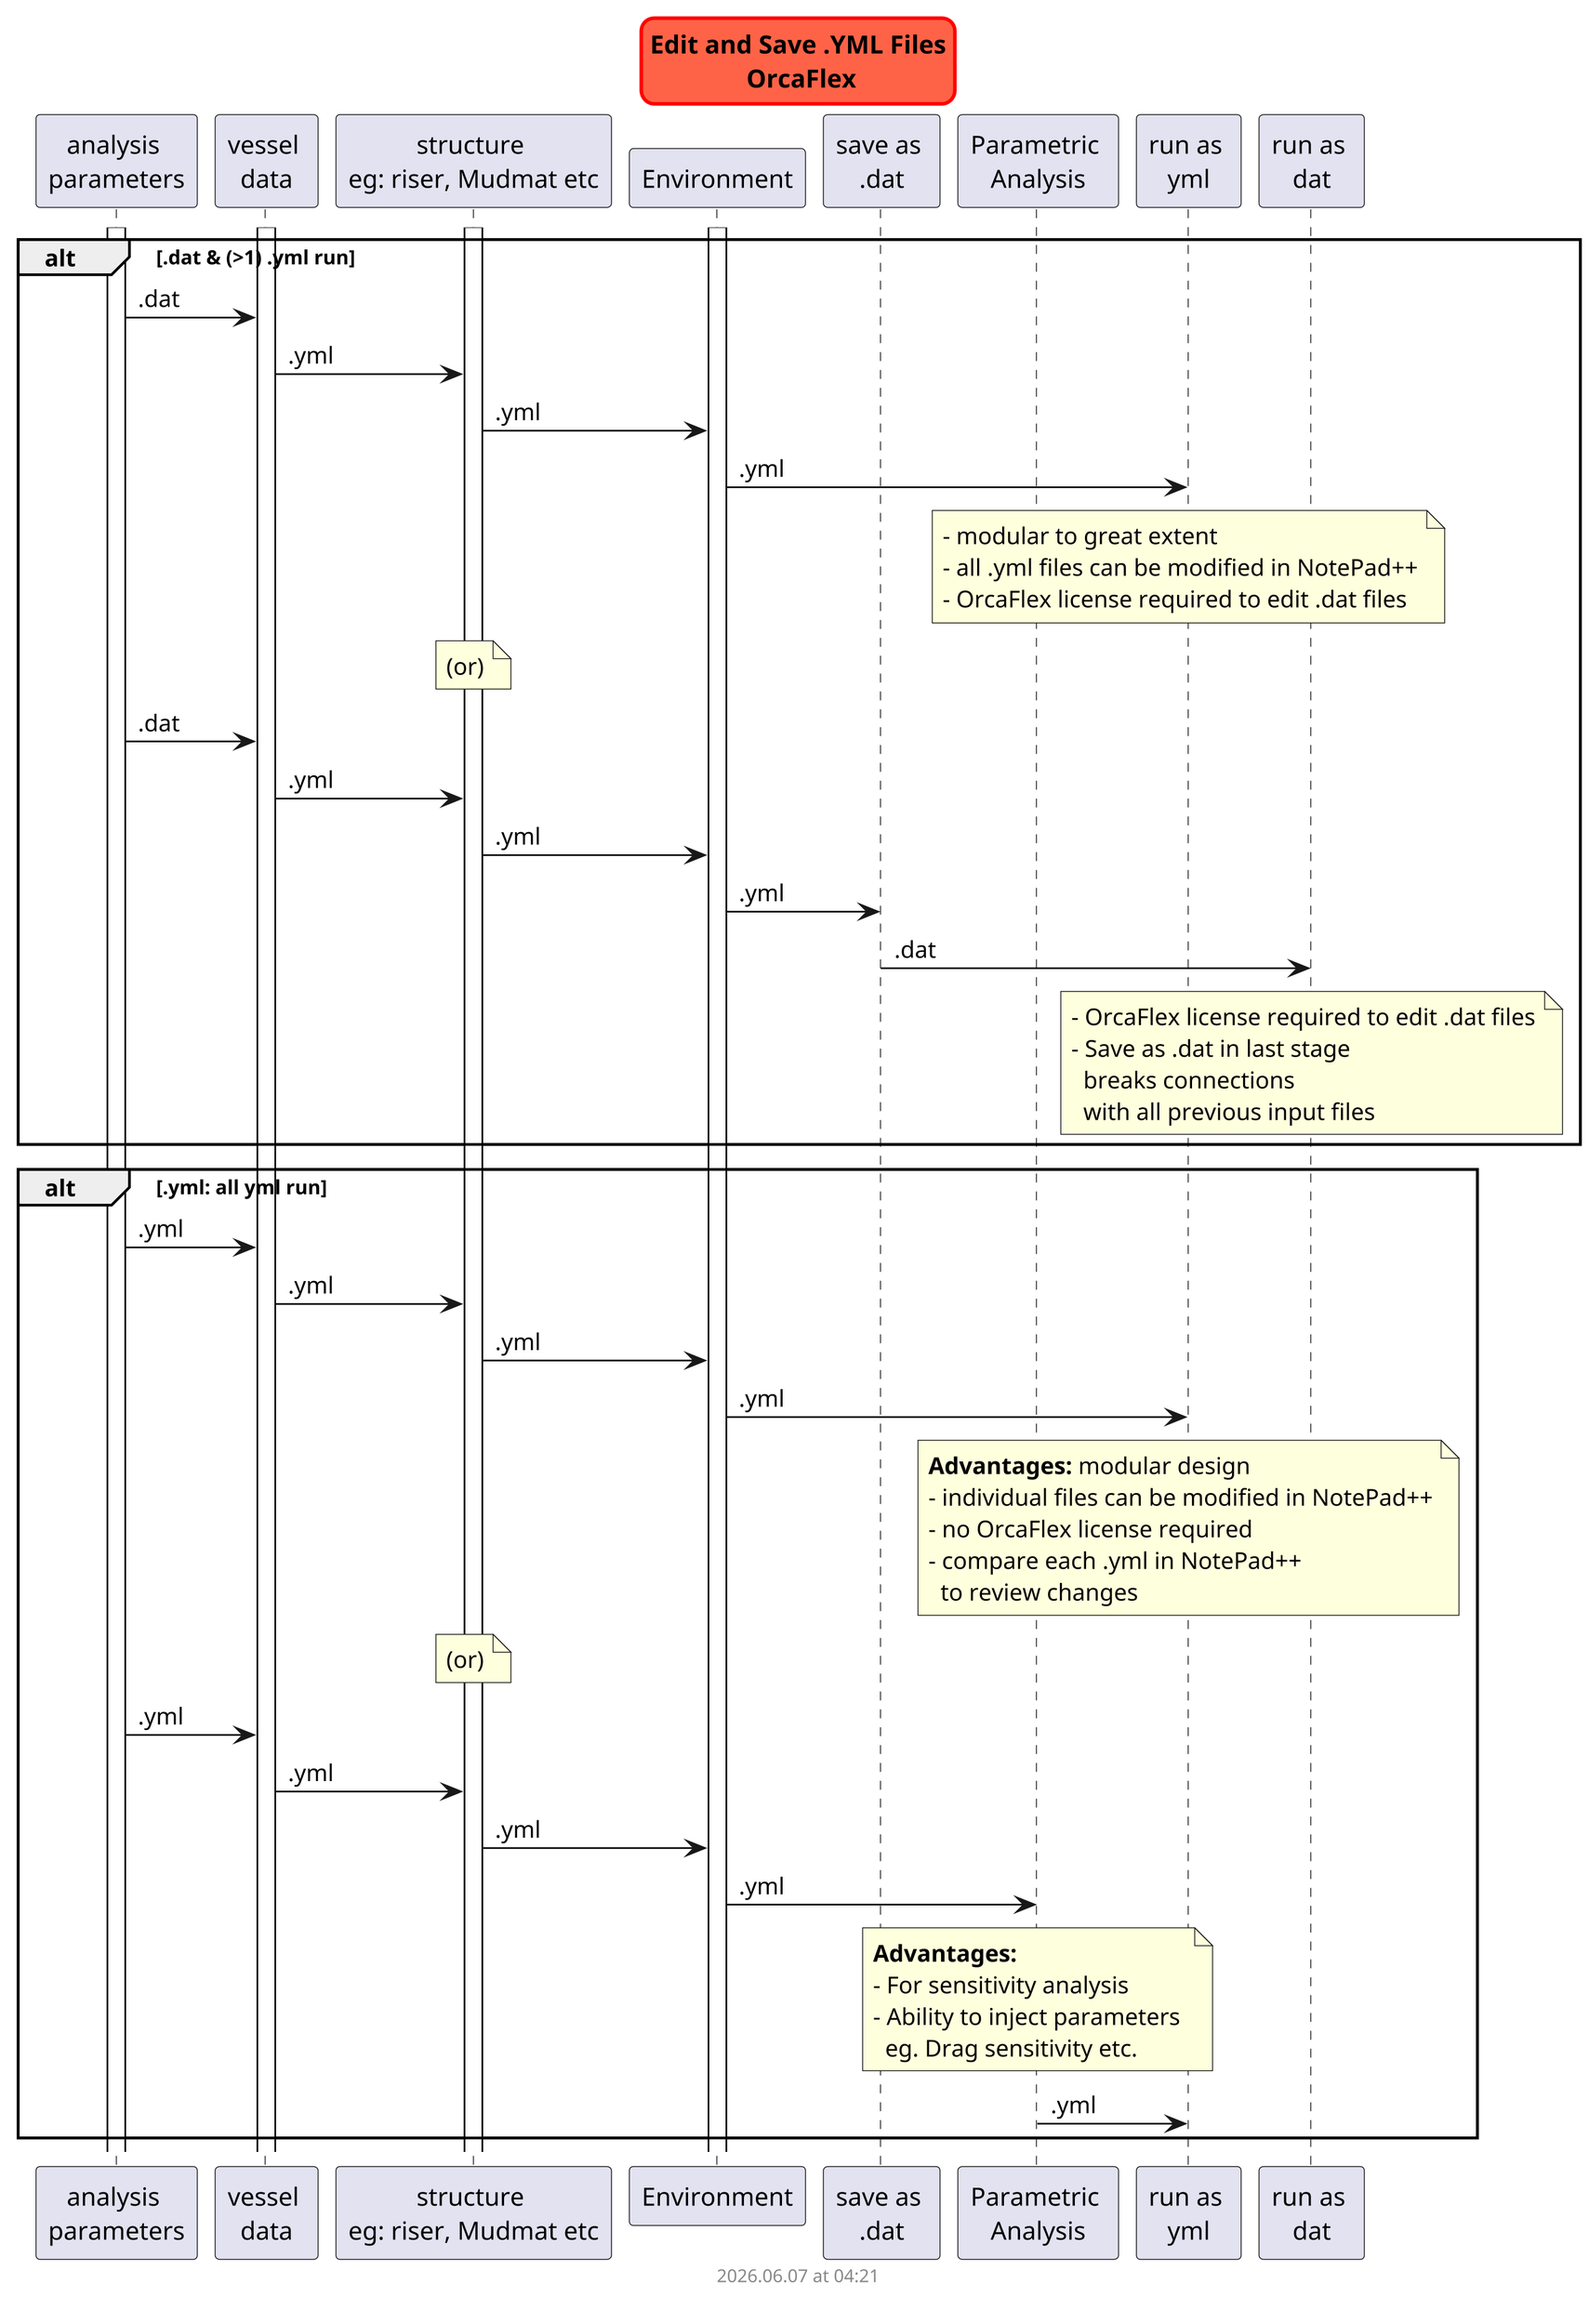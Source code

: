 @startuml yaml_edit_save_in_orcaflex
scale 3
skinparam titleBorderRoundCorner 15
skinparam titleBorderThickness 2
skinparam titleBorderColor red
skinparam titleBackgroundColor Tomato

title Edit and Save .YML Files\n OrcaFlex

    participant "analysis \nparameters" as analysis_params
    participant "vessel \ndata" as vessel_data
    participant "structure \neg: riser, Mudmat etc" as structure
    participant Environment
    participant "save as \n.dat" as save_dat
    participant "Parametric \nAnalysis" as parametric_analysis
    participant "run as \nyml" as run_yml
    participant "run as \ndat" as run_dat
    
    activate analysis_params
    activate vessel_data
    activate structure
    activate Environment

    alt .dat & (>1) .yml run
    
        analysis_params-> vessel_data:.dat
        vessel_data-> structure:.yml
        structure-> Environment:.yml
        Environment-> run_yml:.yml
        note over run_yml
        - modular to great extent
        - all .yml files can be modified in NotePad++
        - OrcaFlex license required to edit .dat files
        end note

        note over structure: (or)
        analysis_params-> vessel_data:.dat
        vessel_data-> structure:.yml
        structure-> Environment:.yml
        Environment-> save_dat:.yml
        save_dat-> run_dat:.dat

        note over run_dat
            - OrcaFlex license required to edit .dat files
            - Save as .dat in last stage 
              breaks connections 
              with all previous input files
        end note

    end group


    alt .yml: all yml run
   
        analysis_params-> vessel_data:.yml
        vessel_data-> structure:.yml
        structure-> Environment:.yml
        Environment-> run_yml:.yml

        note over run_yml
            <b>Advantages:</b> modular design
            - individual files can be modified in NotePad++
            - no OrcaFlex license required
            - compare each .yml in NotePad++ 
              to review changes
        end note


        note over structure: (or)
        analysis_params-> vessel_data:.yml
        vessel_data-> structure:.yml
        structure-> Environment:.yml
        Environment-> parametric_analysis:.yml
        note over parametric_analysis
            <b>Advantages:</b>
            - For sensitivity analysis
            - Ability to inject parameters 
              eg. Drag sensitivity etc.
        end note

        parametric_analysis-> run_yml:.yml


    end group

footer
%date("yyyy.MM.dd' at 'HH:mm")
%filename()
end footer

@enduml